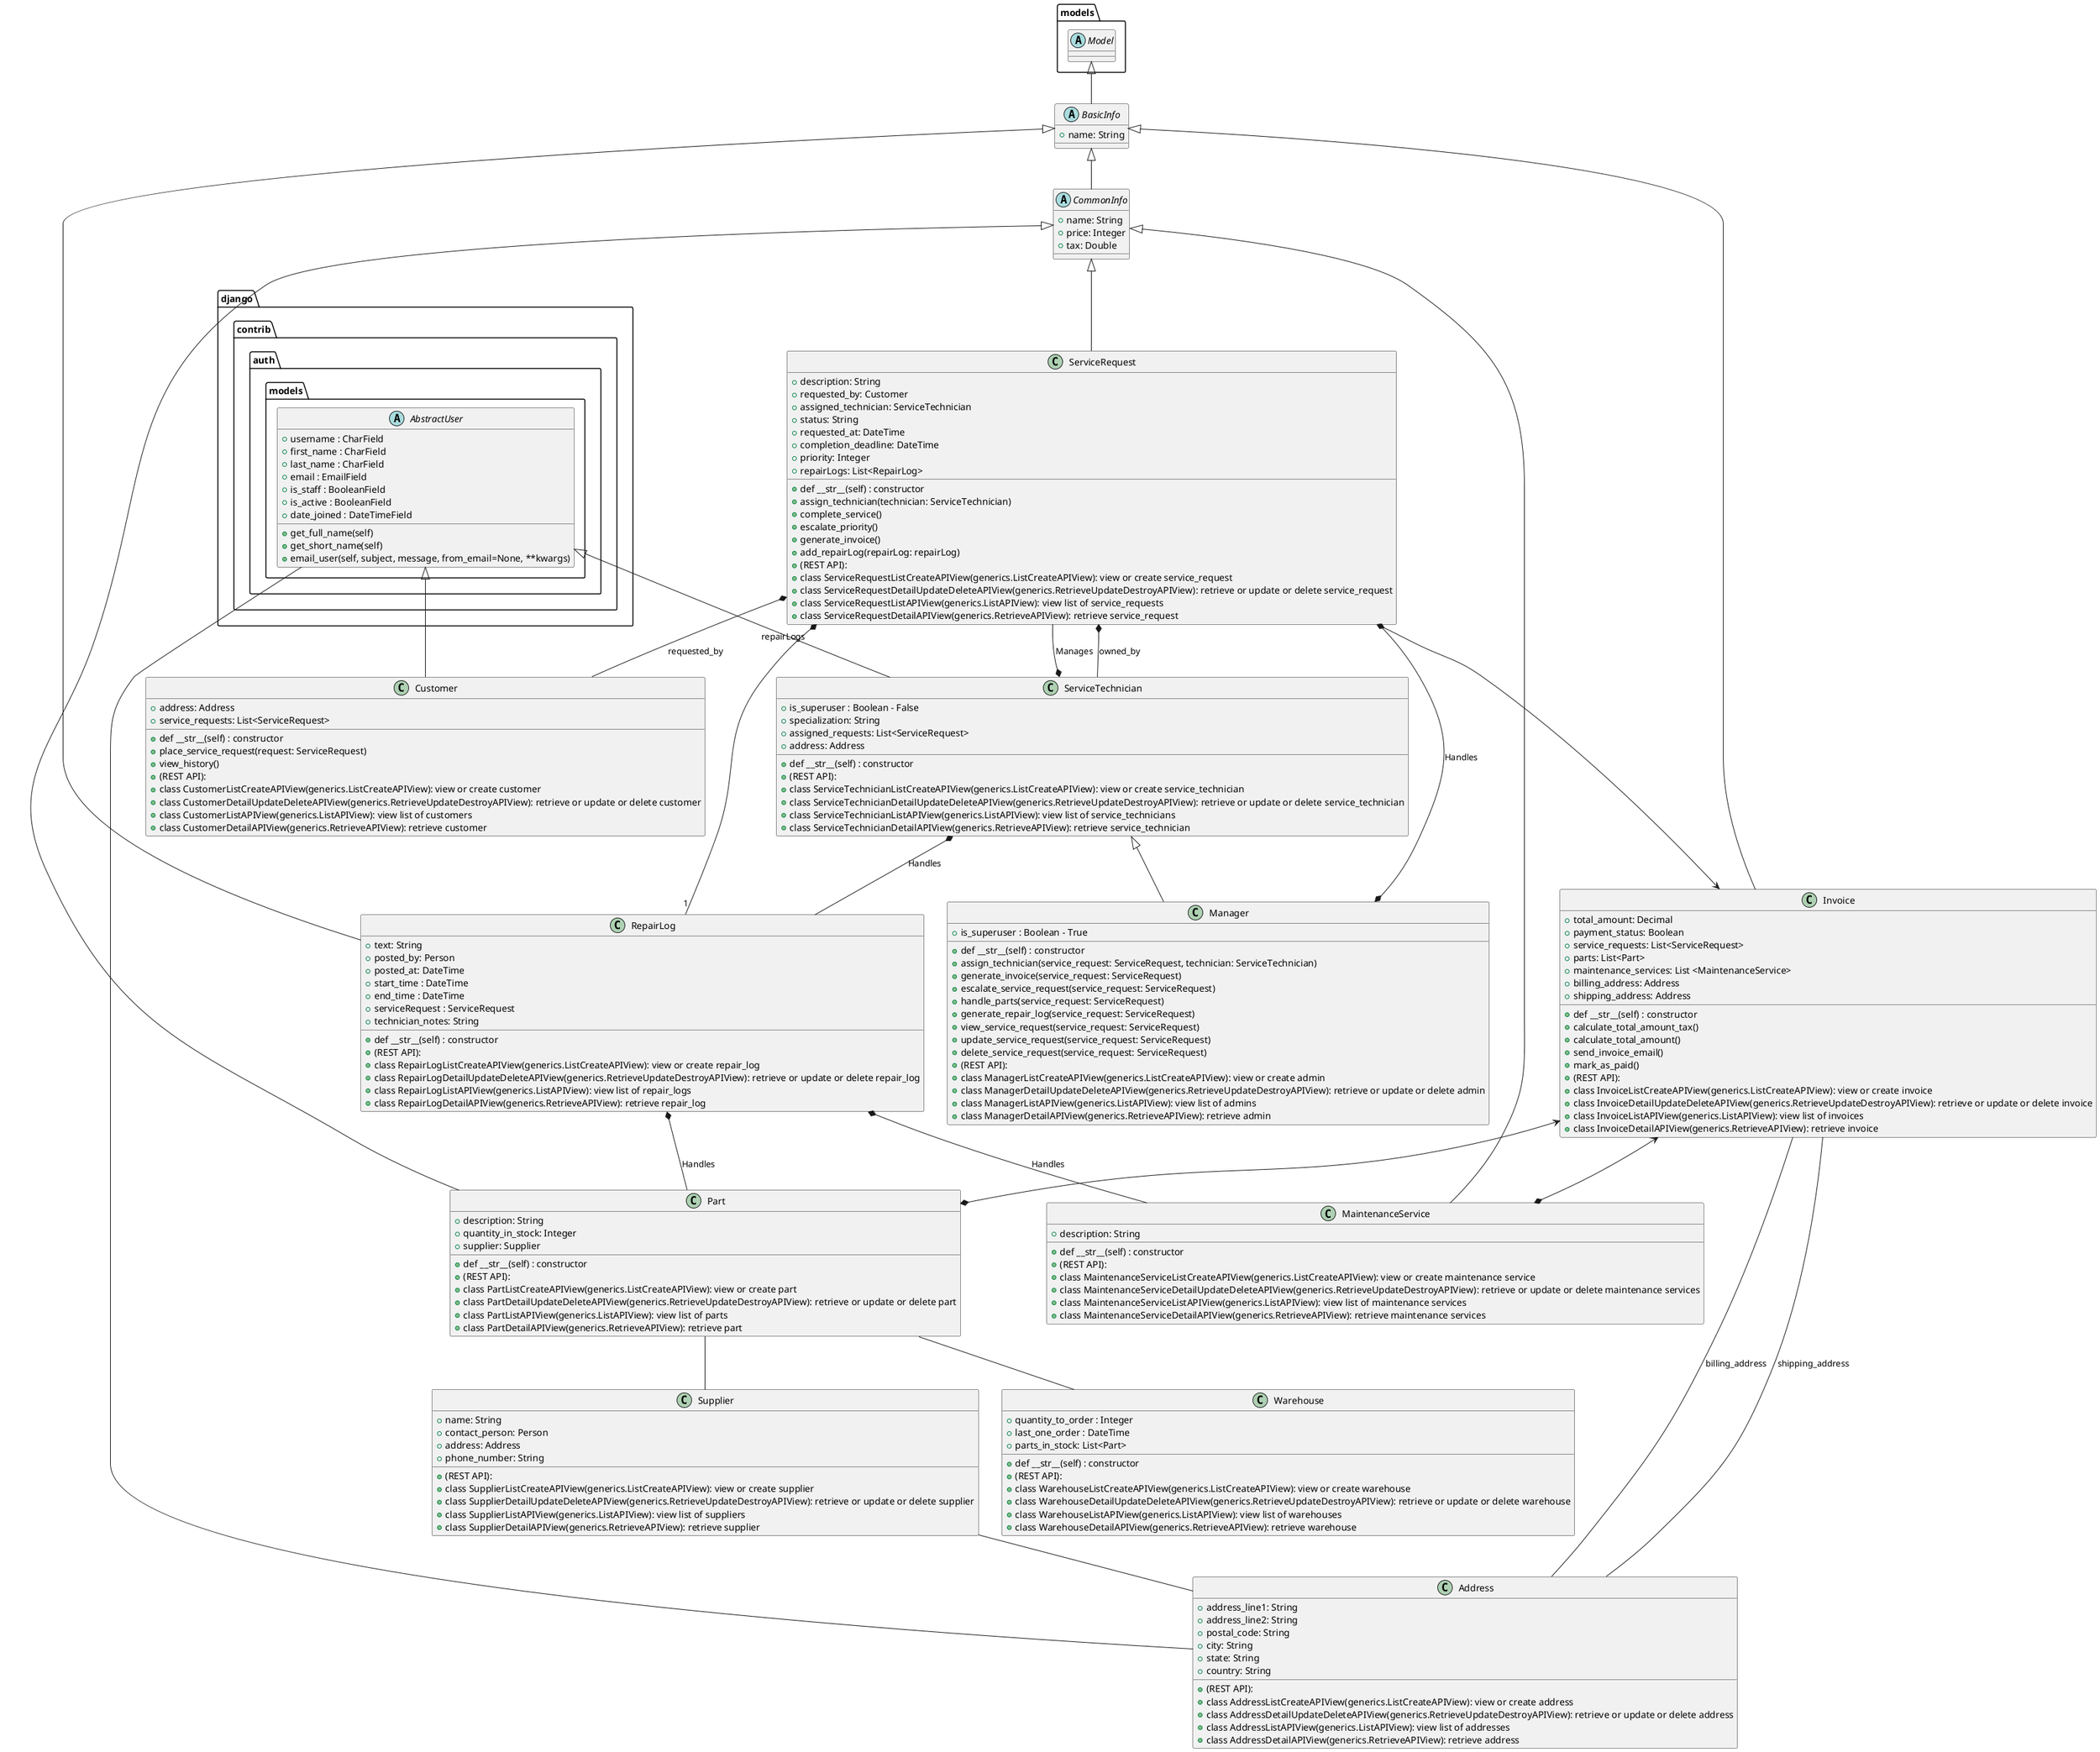 @startuml

abstract class models.Model {
}

abstract class BasicInfo {
  + name: String
}
abstract class django.contrib.auth.models.AbstractUser{

    +username : CharField
    +first_name : CharField
    +last_name : CharField
    +email : EmailField
    +is_staff : BooleanField
    +is_active : BooleanField
    +date_joined : DateTimeField
    +get_full_name(self)
    +get_short_name(self)
    +email_user(self, subject, message, from_email=None, **kwargs)
}
abstract class CommonInfo {
  + name: String
  + price: Integer
  + tax: Double
}



class ServiceRequest {
  + description: String
  + requested_by: Customer
  + assigned_technician: ServiceTechnician
  + status: String
  + requested_at: DateTime
  + completion_deadline: DateTime
  + priority: Integer
  + repairLogs: List<RepairLog>
  + def __str__(self) : constructor
  + assign_technician(technician: ServiceTechnician)
  + complete_service()
  + escalate_priority()
  + generate_invoice()
  + add_repairLog(repairLog: repairLog)
  + (REST API):
  + class ServiceRequestListCreateAPIView(generics.ListCreateAPIView): view or create service_request
  + class ServiceRequestDetailUpdateDeleteAPIView(generics.RetrieveUpdateDestroyAPIView): retrieve or update or delete service_request
  + class ServiceRequestListAPIView(generics.ListAPIView): view list of service_requests
  + class ServiceRequestDetailAPIView(generics.RetrieveAPIView): retrieve service_request
}



class Invoice {
  + total_amount: Decimal
  + payment_status: Boolean
  + service_requests: List<ServiceRequest>
  + parts: List<Part>
  + maintenance_services: List <MaintenanceService>
  + billing_address: Address
  + shipping_address: Address
  + def __str__(self) : constructor
  + calculate_total_amount_tax()
  + calculate_total_amount()
  + send_invoice_email()
  + mark_as_paid()
  + (REST API):
  + class InvoiceListCreateAPIView(generics.ListCreateAPIView): view or create invoice
  + class InvoiceDetailUpdateDeleteAPIView(generics.RetrieveUpdateDestroyAPIView): retrieve or update or delete invoice
  + class InvoiceListAPIView(generics.ListAPIView): view list of invoices
  + class InvoiceDetailAPIView(generics.RetrieveAPIView): retrieve invoice
}

class Part {
  + description: String
  + quantity_in_stock: Integer
  + supplier: Supplier
  + def __str__(self) : constructor
  + (REST API):
  + class PartListCreateAPIView(generics.ListCreateAPIView): view or create part
  + class PartDetailUpdateDeleteAPIView(generics.RetrieveUpdateDestroyAPIView): retrieve or update or delete part
  + class PartListAPIView(generics.ListAPIView): view list of parts
  + class PartDetailAPIView(generics.RetrieveAPIView): retrieve part
}

class Supplier {
  + name: String
  + contact_person: Person
  + address: Address
  + phone_number: String
  + (REST API):
  + class SupplierListCreateAPIView(generics.ListCreateAPIView): view or create supplier
  + class SupplierDetailUpdateDeleteAPIView(generics.RetrieveUpdateDestroyAPIView): retrieve or update or delete supplier
  + class SupplierListAPIView(generics.ListAPIView): view list of suppliers
  + class SupplierDetailAPIView(generics.RetrieveAPIView): retrieve supplier
}

class ServiceTechnician {
  + is_superuser : Boolean - False
  + specialization: String
  + assigned_requests: List<ServiceRequest>
  + address: Address
  + def __str__(self) : constructor
  + (REST API):
  + class ServiceTechnicianListCreateAPIView(generics.ListCreateAPIView): view or create service_technician
  + class ServiceTechnicianDetailUpdateDeleteAPIView(generics.RetrieveUpdateDestroyAPIView): retrieve or update or delete service_technician
  + class ServiceTechnicianListAPIView(generics.ListAPIView): view list of service_technicians
  + class ServiceTechnicianDetailAPIView(generics.RetrieveAPIView): retrieve service_technician
}

class Customer {
  + address: Address
  + service_requests: List<ServiceRequest>
  + def __str__(self) : constructor
  + place_service_request(request: ServiceRequest)
  + view_history()
  + (REST API):
  + class CustomerListCreateAPIView(generics.ListCreateAPIView): view or create customer
  + class CustomerDetailUpdateDeleteAPIView(generics.RetrieveUpdateDestroyAPIView): retrieve or update or delete customer
  + class CustomerListAPIView(generics.ListAPIView): view list of customers
  + class CustomerDetailAPIView(generics.RetrieveAPIView): retrieve customer
}

class Manager {
  + is_superuser : Boolean - True
  + def __str__(self) : constructor
  + assign_technician(service_request: ServiceRequest, technician: ServiceTechnician)
  + generate_invoice(service_request: ServiceRequest)
  + escalate_service_request(service_request: ServiceRequest)
  + handle_parts(service_request: ServiceRequest)
  + generate_repair_log(service_request: ServiceRequest)
  + view_service_request(service_request: ServiceRequest)
  + update_service_request(service_request: ServiceRequest)
  + delete_service_request(service_request: ServiceRequest)
  + (REST API):
  + class ManagerListCreateAPIView(generics.ListCreateAPIView): view or create admin
  + class ManagerDetailUpdateDeleteAPIView(generics.RetrieveUpdateDestroyAPIView): retrieve or update or delete admin
  + class ManagerListAPIView(generics.ListAPIView): view list of admins
  + class ManagerDetailAPIView(generics.RetrieveAPIView): retrieve admin
}

class RepairLog {
  + text: String
  + posted_by: Person
  + posted_at: DateTime
  + start_time : DateTime
  + end_time : DateTime
  + serviceRequest : ServiceRequest
  + technician_notes: String
  + def __str__(self) : constructor
  + (REST API):
  + class RepairLogListCreateAPIView(generics.ListCreateAPIView): view or create repair_log
  + class RepairLogDetailUpdateDeleteAPIView(generics.RetrieveUpdateDestroyAPIView): retrieve or update or delete repair_log
  + class RepairLogListAPIView(generics.ListAPIView): view list of repair_logs
  + class RepairLogDetailAPIView(generics.RetrieveAPIView): retrieve repair_log
}

class Warehouse {
  + quantity_to_order : Integer
  + last_one_order : DateTime
  + parts_in_stock: List<Part>
  + def __str__(self) : constructor
  + (REST API):
  + class WarehouseListCreateAPIView(generics.ListCreateAPIView): view or create warehouse
  + class WarehouseDetailUpdateDeleteAPIView(generics.RetrieveUpdateDestroyAPIView): retrieve or update or delete warehouse
  + class WarehouseListAPIView(generics.ListAPIView): view list of warehouses
  + class WarehouseDetailAPIView(generics.RetrieveAPIView): retrieve warehouse
}

class Address {
  + address_line1: String
  + address_line2: String
  + postal_code: String
  + city: String
  + state: String
  + country: String
  + (REST API):
  + class AddressListCreateAPIView(generics.ListCreateAPIView): view or create address
  + class AddressDetailUpdateDeleteAPIView(generics.RetrieveUpdateDestroyAPIView): retrieve or update or delete address
  + class AddressListAPIView(generics.ListAPIView): view list of addresses
  + class AddressDetailAPIView(generics.RetrieveAPIView): retrieve address
}

class MaintenanceService{
  + description: String
  + def __str__(self) : constructor
  + (REST API):
  + class MaintenanceServiceListCreateAPIView(generics.ListCreateAPIView): view or create maintenance service
  + class MaintenanceServiceDetailUpdateDeleteAPIView(generics.RetrieveUpdateDestroyAPIView): retrieve or update or delete maintenance services
  + class MaintenanceServiceListAPIView(generics.ListAPIView): view list of maintenance services
  + class MaintenanceServiceDetailAPIView(generics.RetrieveAPIView): retrieve maintenance services
}

models.Model <|-- BasicInfo
BasicInfo <|-- CommonInfo

BasicInfo <|-- RepairLog
CommonInfo <|--  ServiceRequest
CommonInfo <|-- Part
CommonInfo <|-- MaintenanceService
BasicInfo <|-- Invoice
ServiceRequest *--> Invoice
ServiceRequest *-- Customer : requested_by
ServiceRequest *-- ServiceTechnician : owned_by
Invoice <--* MaintenanceService
Invoice <--* Part
Part -- Supplier
django.contrib.auth.models.AbstractUser  -- Address
django.contrib.auth.models.AbstractUser <|-- ServiceTechnician
django.contrib.auth.models.AbstractUser <|-- Customer
ServiceRequest "repairLogs" *-- "1"  RepairLog
Part -- Warehouse
ServiceTechnician <|-- Manager 
Manager *-- ServiceRequest : Handles
ServiceTechnician *-- RepairLog : Handles
RepairLog *-- Part : Handles
RepairLog *-- MaintenanceService : Handles
ServiceTechnician *-- ServiceRequest : Manages
Supplier -- Address
Invoice -- Address : billing_address
Invoice -- Address : shipping_address

@enduml
